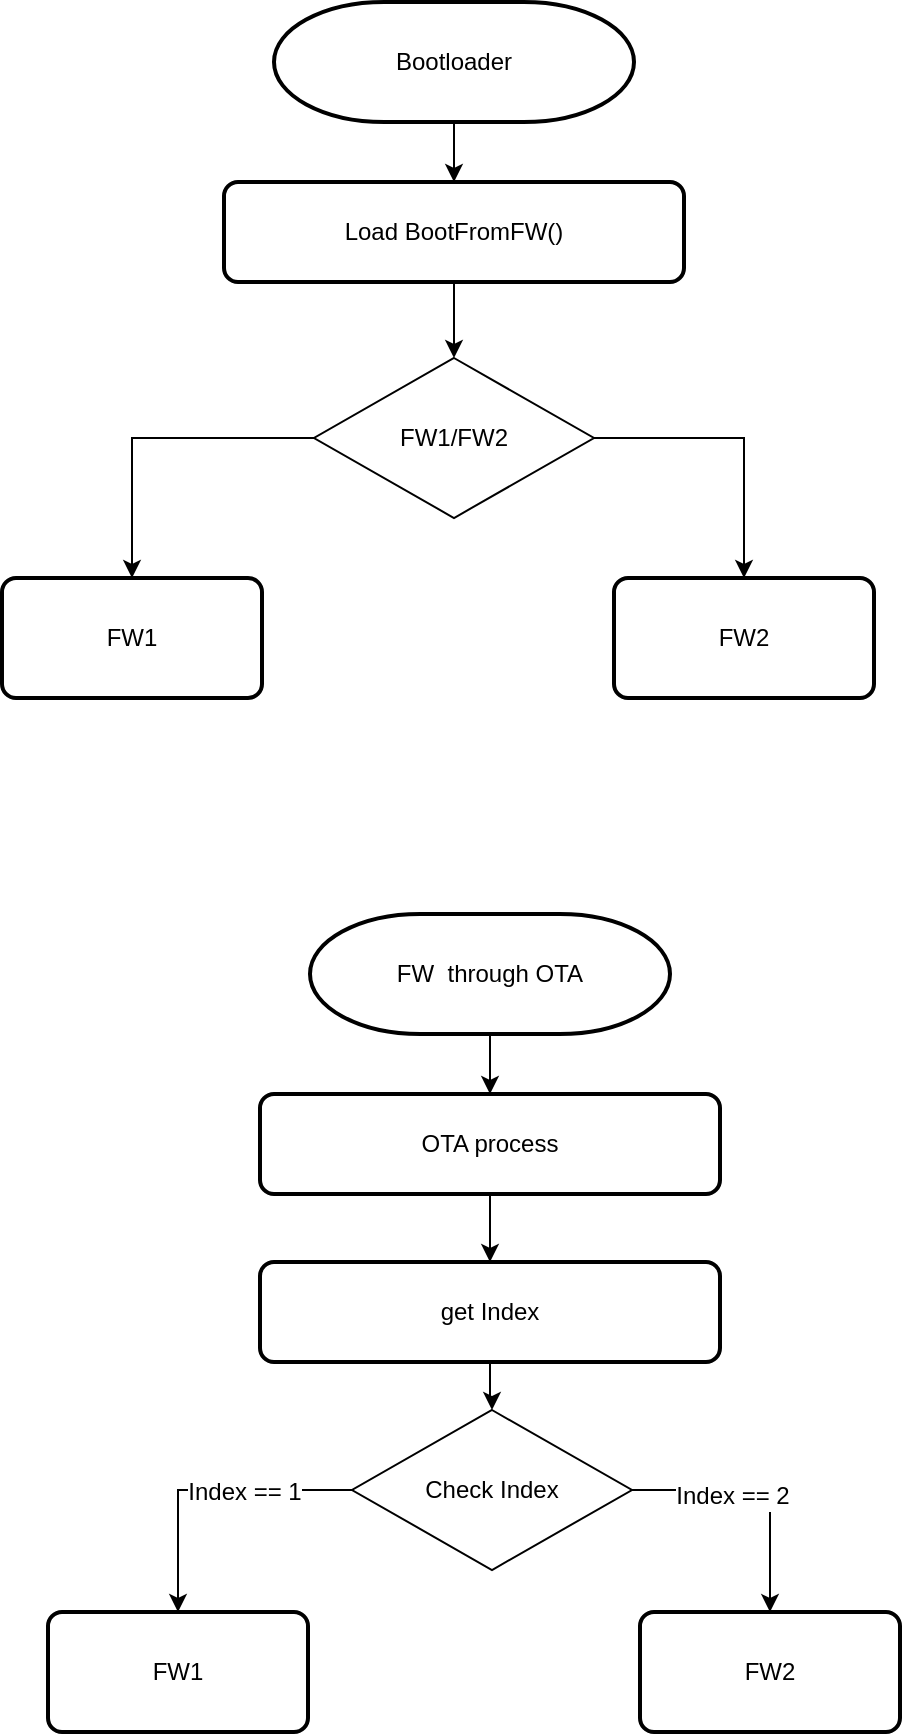 <mxfile version="10.6.7" type="github"><diagram id="KSyUlnuHpO14Bwx12DKX" name="Page-1"><mxGraphModel dx="1394" dy="771" grid="1" gridSize="10" guides="1" tooltips="1" connect="1" arrows="1" fold="1" page="1" pageScale="1" pageWidth="827" pageHeight="1169" math="0" shadow="0"><root><mxCell id="0"/><mxCell id="1" parent="0"/><mxCell id="DjeVmc1M9aSnPIeUYdqh-13" style="edgeStyle=orthogonalEdgeStyle;rounded=0;orthogonalLoop=1;jettySize=auto;html=1;" edge="1" parent="1" source="DjeVmc1M9aSnPIeUYdqh-5" target="DjeVmc1M9aSnPIeUYdqh-11"><mxGeometry relative="1" as="geometry"/></mxCell><mxCell id="DjeVmc1M9aSnPIeUYdqh-14" style="edgeStyle=orthogonalEdgeStyle;rounded=0;orthogonalLoop=1;jettySize=auto;html=1;" edge="1" parent="1" source="DjeVmc1M9aSnPIeUYdqh-5" target="DjeVmc1M9aSnPIeUYdqh-15"><mxGeometry relative="1" as="geometry"><mxPoint x="220" y="348" as="targetPoint"/></mxGeometry></mxCell><mxCell id="DjeVmc1M9aSnPIeUYdqh-5" value="FW1/FW2" style="rhombus;whiteSpace=wrap;html=1;" vertex="1" parent="1"><mxGeometry x="320" y="238" width="140" height="80" as="geometry"/></mxCell><mxCell id="DjeVmc1M9aSnPIeUYdqh-16" style="edgeStyle=orthogonalEdgeStyle;rounded=0;orthogonalLoop=1;jettySize=auto;html=1;" edge="1" parent="1" source="DjeVmc1M9aSnPIeUYdqh-8" target="DjeVmc1M9aSnPIeUYdqh-10"><mxGeometry relative="1" as="geometry"/></mxCell><mxCell id="DjeVmc1M9aSnPIeUYdqh-8" value="Bootloader" style="strokeWidth=2;html=1;shape=mxgraph.flowchart.terminator;whiteSpace=wrap;" vertex="1" parent="1"><mxGeometry x="300" y="60" width="180" height="60" as="geometry"/></mxCell><mxCell id="DjeVmc1M9aSnPIeUYdqh-17" style="edgeStyle=orthogonalEdgeStyle;rounded=0;orthogonalLoop=1;jettySize=auto;html=1;" edge="1" parent="1" source="DjeVmc1M9aSnPIeUYdqh-10" target="DjeVmc1M9aSnPIeUYdqh-5"><mxGeometry relative="1" as="geometry"/></mxCell><mxCell id="DjeVmc1M9aSnPIeUYdqh-10" value="Load BootFromFW() " style="rounded=1;whiteSpace=wrap;html=1;absoluteArcSize=1;arcSize=14;strokeWidth=2;" vertex="1" parent="1"><mxGeometry x="275" y="150" width="230" height="50" as="geometry"/></mxCell><mxCell id="DjeVmc1M9aSnPIeUYdqh-11" value="FW2" style="rounded=1;whiteSpace=wrap;html=1;absoluteArcSize=1;arcSize=14;strokeWidth=2;" vertex="1" parent="1"><mxGeometry x="470" y="348" width="130" height="60" as="geometry"/></mxCell><mxCell id="DjeVmc1M9aSnPIeUYdqh-15" value="FW1" style="rounded=1;whiteSpace=wrap;html=1;absoluteArcSize=1;arcSize=14;strokeWidth=2;" vertex="1" parent="1"><mxGeometry x="164" y="348" width="130" height="60" as="geometry"/></mxCell><mxCell id="DjeVmc1M9aSnPIeUYdqh-19" style="edgeStyle=orthogonalEdgeStyle;rounded=0;orthogonalLoop=1;jettySize=auto;html=1;" edge="1" parent="1" source="DjeVmc1M9aSnPIeUYdqh-21" target="DjeVmc1M9aSnPIeUYdqh-26"><mxGeometry relative="1" as="geometry"/></mxCell><mxCell id="DjeVmc1M9aSnPIeUYdqh-32" value="Index == 2" style="text;html=1;resizable=0;points=[];align=center;verticalAlign=middle;labelBackgroundColor=#ffffff;" vertex="1" connectable="0" parent="DjeVmc1M9aSnPIeUYdqh-19"><mxGeometry x="-0.231" y="-3" relative="1" as="geometry"><mxPoint as="offset"/></mxGeometry></mxCell><mxCell id="DjeVmc1M9aSnPIeUYdqh-20" style="edgeStyle=orthogonalEdgeStyle;rounded=0;orthogonalLoop=1;jettySize=auto;html=1;" edge="1" parent="1" source="DjeVmc1M9aSnPIeUYdqh-21" target="DjeVmc1M9aSnPIeUYdqh-27"><mxGeometry relative="1" as="geometry"><mxPoint x="233" y="865" as="targetPoint"/></mxGeometry></mxCell><mxCell id="DjeVmc1M9aSnPIeUYdqh-31" value="Index == 1" style="text;html=1;resizable=0;points=[];align=center;verticalAlign=middle;labelBackgroundColor=#ffffff;" vertex="1" connectable="0" parent="DjeVmc1M9aSnPIeUYdqh-20"><mxGeometry x="-0.27" y="1" relative="1" as="geometry"><mxPoint as="offset"/></mxGeometry></mxCell><mxCell id="DjeVmc1M9aSnPIeUYdqh-21" value="Check Index" style="rhombus;whiteSpace=wrap;html=1;" vertex="1" parent="1"><mxGeometry x="339" y="764" width="140" height="80" as="geometry"/></mxCell><mxCell id="DjeVmc1M9aSnPIeUYdqh-22" style="edgeStyle=orthogonalEdgeStyle;rounded=0;orthogonalLoop=1;jettySize=auto;html=1;" edge="1" parent="1" source="DjeVmc1M9aSnPIeUYdqh-23" target="DjeVmc1M9aSnPIeUYdqh-25"><mxGeometry relative="1" as="geometry"/></mxCell><mxCell id="DjeVmc1M9aSnPIeUYdqh-23" value="FW&amp;nbsp; through OTA" style="strokeWidth=2;html=1;shape=mxgraph.flowchart.terminator;whiteSpace=wrap;" vertex="1" parent="1"><mxGeometry x="318" y="516" width="180" height="60" as="geometry"/></mxCell><mxCell id="DjeVmc1M9aSnPIeUYdqh-24" style="edgeStyle=orthogonalEdgeStyle;rounded=0;orthogonalLoop=1;jettySize=auto;html=1;" edge="1" parent="1" source="DjeVmc1M9aSnPIeUYdqh-25" target="DjeVmc1M9aSnPIeUYdqh-28"><mxGeometry relative="1" as="geometry"/></mxCell><mxCell id="DjeVmc1M9aSnPIeUYdqh-25" value="OTA process" style="rounded=1;whiteSpace=wrap;html=1;absoluteArcSize=1;arcSize=14;strokeWidth=2;" vertex="1" parent="1"><mxGeometry x="293" y="606" width="230" height="50" as="geometry"/></mxCell><mxCell id="DjeVmc1M9aSnPIeUYdqh-26" value="FW2" style="rounded=1;whiteSpace=wrap;html=1;absoluteArcSize=1;arcSize=14;strokeWidth=2;" vertex="1" parent="1"><mxGeometry x="483" y="865" width="130" height="60" as="geometry"/></mxCell><mxCell id="DjeVmc1M9aSnPIeUYdqh-27" value="FW1" style="rounded=1;whiteSpace=wrap;html=1;absoluteArcSize=1;arcSize=14;strokeWidth=2;" vertex="1" parent="1"><mxGeometry x="187" y="865" width="130" height="60" as="geometry"/></mxCell><mxCell id="DjeVmc1M9aSnPIeUYdqh-30" style="edgeStyle=orthogonalEdgeStyle;rounded=0;orthogonalLoop=1;jettySize=auto;html=1;" edge="1" parent="1" source="DjeVmc1M9aSnPIeUYdqh-28" target="DjeVmc1M9aSnPIeUYdqh-21"><mxGeometry relative="1" as="geometry"/></mxCell><mxCell id="DjeVmc1M9aSnPIeUYdqh-28" value="get Index" style="rounded=1;whiteSpace=wrap;html=1;absoluteArcSize=1;arcSize=14;strokeWidth=2;" vertex="1" parent="1"><mxGeometry x="293" y="690" width="230" height="50" as="geometry"/></mxCell></root></mxGraphModel></diagram></mxfile>